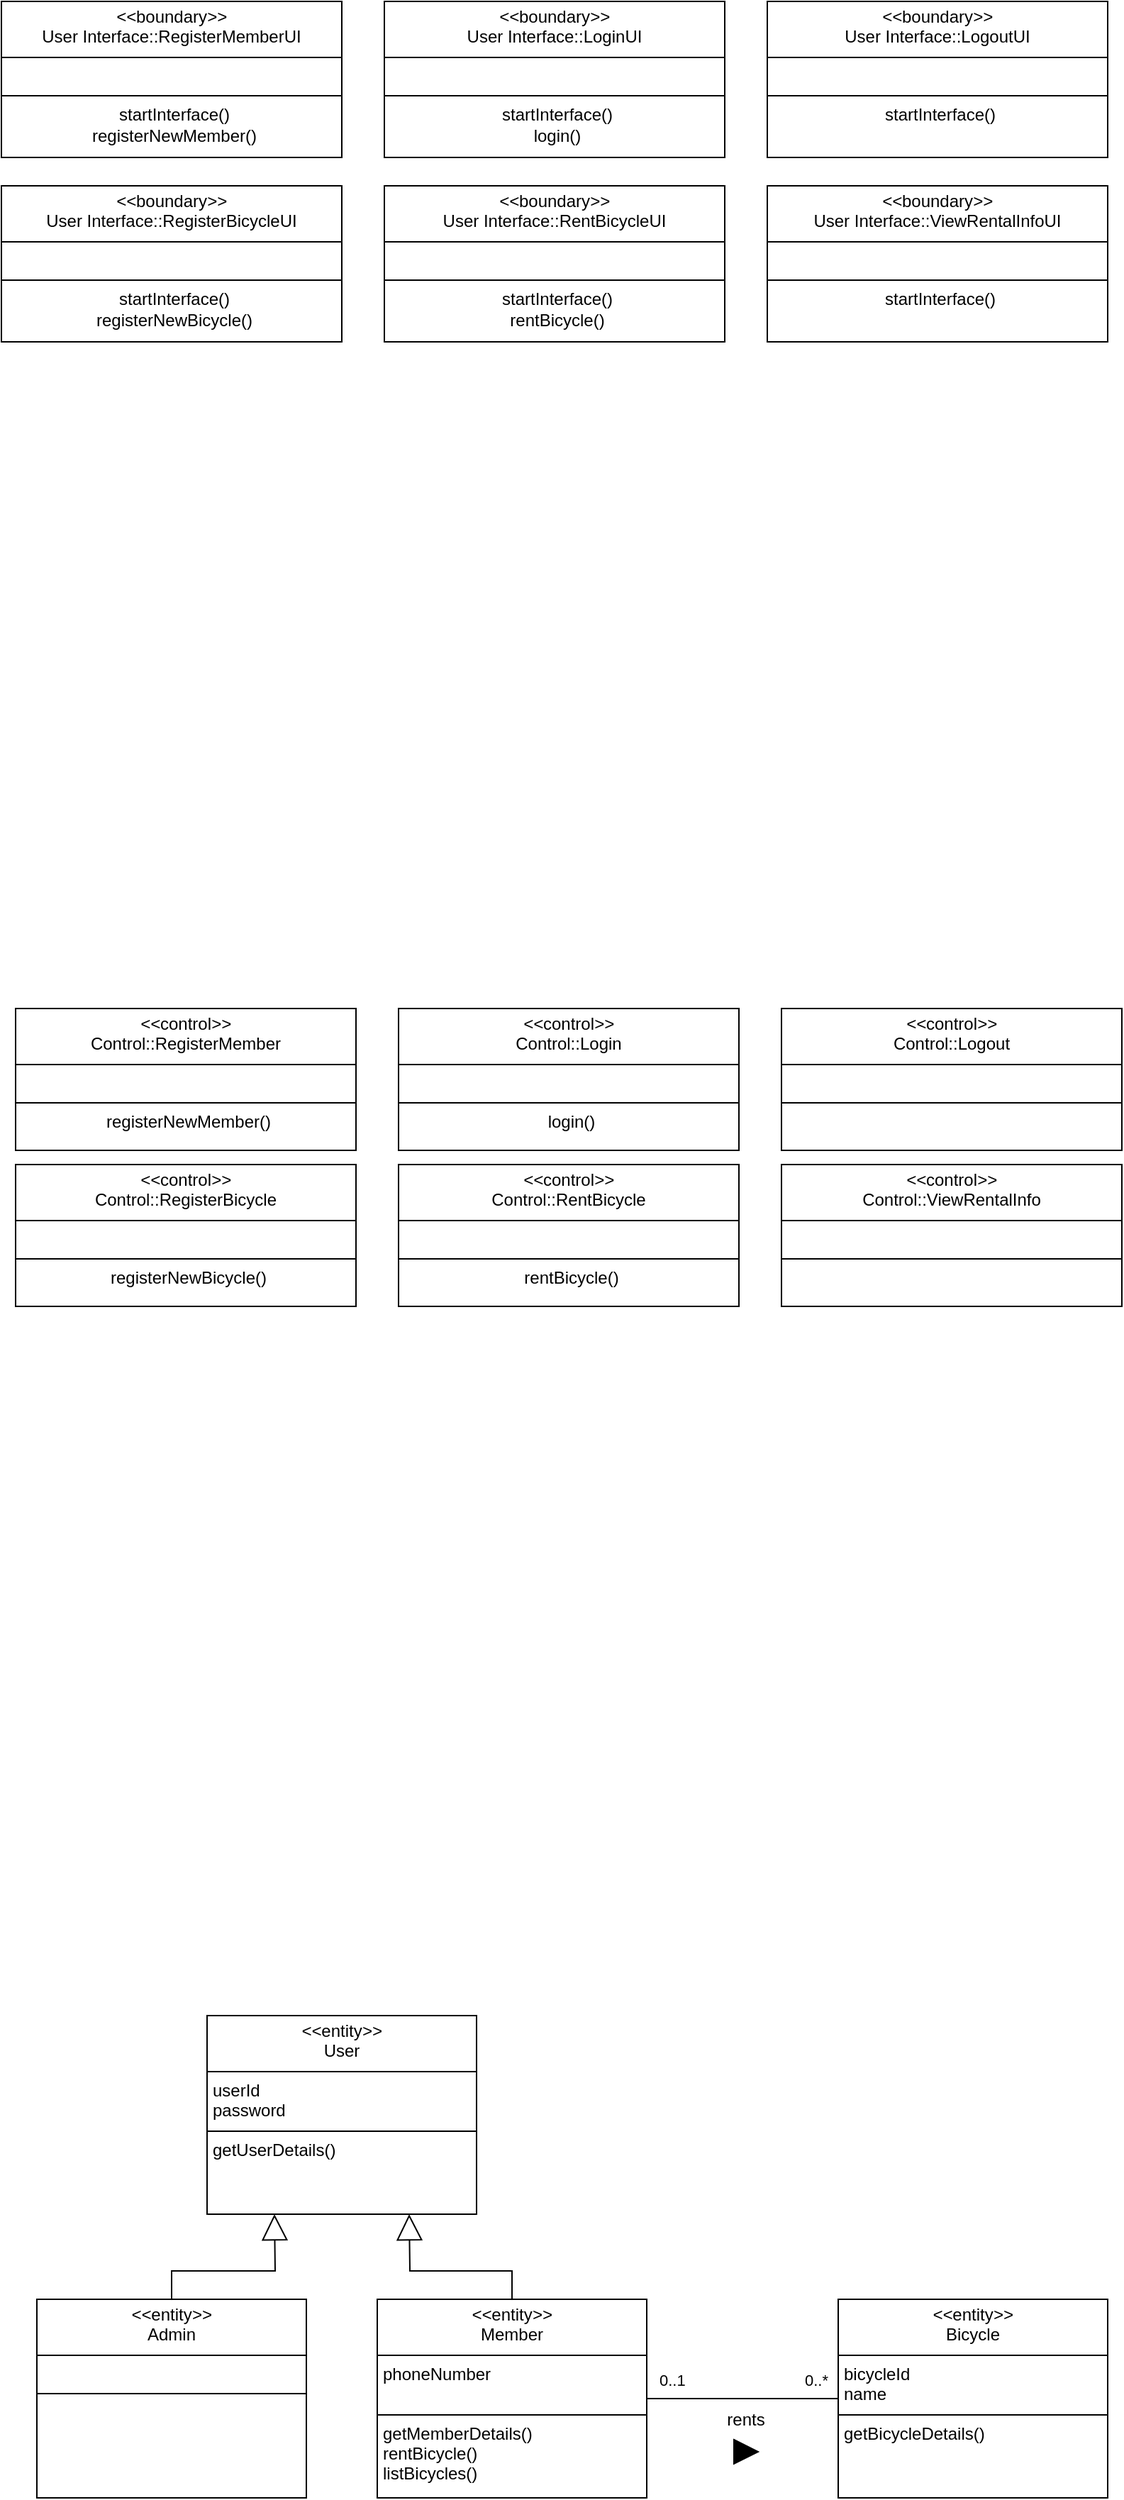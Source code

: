 <mxfile version="26.2.15">
  <diagram name="페이지-1" id="q27Sp5dViEYX4Ptli3lY">
    <mxGraphModel dx="1018" dy="777" grid="1" gridSize="10" guides="1" tooltips="1" connect="1" arrows="1" fold="1" page="1" pageScale="1" pageWidth="1000" pageHeight="700" math="0" shadow="0">
      <root>
        <mxCell id="0" />
        <mxCell id="1" parent="0" />
        <mxCell id="6Ib-uSJZimp7045slIcF-28" value="&lt;p style=&quot;margin:0px;margin-top:4px;text-align:center;&quot;&gt;&lt;i&gt;&amp;lt;&amp;lt;&lt;/i&gt;boundary&lt;i&gt;&amp;gt;&amp;gt;&lt;/i&gt;&lt;br&gt;User Interface::&lt;span style=&quot;background-color: transparent; color: light-dark(rgb(0, 0, 0), rgb(255, 255, 255));&quot;&gt;RegisterMemberUI&lt;/span&gt;&lt;/p&gt;&lt;hr size=&quot;1&quot; style=&quot;border-style:solid;&quot;&gt;&lt;br class=&quot;Apple-interchange-newline&quot;&gt;&lt;hr style=&quot;border-style: solid;&quot; size=&quot;1&quot;&gt;&lt;p style=&quot;text-align: center; margin: 0px 0px 0px 4px;&quot;&gt;startInterface()&lt;span style=&quot;&quot;&gt;&lt;br&gt;registerNewMember()&lt;/span&gt;&lt;/p&gt;" style="verticalAlign=top;align=left;overflow=fill;html=1;whiteSpace=wrap;" parent="1" vertex="1">
          <mxGeometry x="10" y="10" width="240" height="110" as="geometry" />
        </mxCell>
        <mxCell id="6Ib-uSJZimp7045slIcF-29" value="&lt;p style=&quot;margin:0px;margin-top:4px;text-align:center;&quot;&gt;&lt;i&gt;&amp;lt;&amp;lt;&lt;/i&gt;boundary&lt;i&gt;&amp;gt;&amp;gt;&lt;/i&gt;&lt;br&gt;User Interface::&lt;span style=&quot;background-color: transparent; color: light-dark(rgb(0, 0, 0), rgb(255, 255, 255));&quot;&gt;Login&lt;/span&gt;&lt;span style=&quot;background-color: transparent; color: light-dark(rgb(0, 0, 0), rgb(255, 255, 255));&quot;&gt;UI&lt;/span&gt;&lt;/p&gt;&lt;hr size=&quot;1&quot; style=&quot;border-style:solid;&quot;&gt;&lt;br class=&quot;Apple-interchange-newline&quot;&gt;&lt;hr style=&quot;border-style: solid;&quot; size=&quot;1&quot;&gt;&lt;p style=&quot;text-align: center; margin: 0px 0px 0px 4px;&quot;&gt;startInterface()&lt;br&gt;login&lt;span style=&quot;color: light-dark(rgb(0, 0, 0), rgb(255, 255, 255)); background-color: transparent;&quot;&gt;()&lt;/span&gt;&lt;/p&gt;" style="verticalAlign=top;align=left;overflow=fill;html=1;whiteSpace=wrap;" parent="1" vertex="1">
          <mxGeometry x="280" y="10" width="240" height="110" as="geometry" />
        </mxCell>
        <mxCell id="6Ib-uSJZimp7045slIcF-30" value="&lt;p style=&quot;margin:0px;margin-top:4px;text-align:center;&quot;&gt;&lt;i&gt;&amp;lt;&amp;lt;&lt;/i&gt;boundary&lt;i&gt;&amp;gt;&amp;gt;&lt;/i&gt;&lt;br&gt;User Interface::Logout&lt;span style=&quot;background-color: transparent; color: light-dark(rgb(0, 0, 0), rgb(255, 255, 255));&quot;&gt;UI&lt;/span&gt;&lt;/p&gt;&lt;hr size=&quot;1&quot; style=&quot;border-style:solid;&quot;&gt;&lt;br class=&quot;Apple-interchange-newline&quot;&gt;&lt;hr style=&quot;border-style: solid;&quot; size=&quot;1&quot;&gt;&lt;p style=&quot;text-align: center; margin: 0px 0px 0px 4px;&quot;&gt;startInterface()&lt;/p&gt;&lt;p style=&quot;text-align: center; margin: 0px 0px 0px 4px;&quot;&gt;&lt;br&gt;&lt;/p&gt;" style="verticalAlign=top;align=left;overflow=fill;html=1;whiteSpace=wrap;" parent="1" vertex="1">
          <mxGeometry x="550" y="10" width="240" height="110" as="geometry" />
        </mxCell>
        <mxCell id="6Ib-uSJZimp7045slIcF-31" value="&lt;p style=&quot;margin:0px;margin-top:4px;text-align:center;&quot;&gt;&lt;i&gt;&amp;lt;&amp;lt;&lt;/i&gt;control&lt;i&gt;&amp;gt;&amp;gt;&lt;/i&gt;&lt;br&gt;Control::&lt;span style=&quot;background-color: transparent; color: light-dark(rgb(0, 0, 0), rgb(255, 255, 255));&quot;&gt;RegisterMember&lt;/span&gt;&lt;/p&gt;&lt;hr size=&quot;1&quot; style=&quot;border-style:solid;&quot;&gt;&lt;p style=&quot;margin: 0px 0px 0px 4px;&quot;&gt;&lt;br&gt;&lt;/p&gt;&lt;hr style=&quot;border-style: solid;&quot; size=&quot;1&quot;&gt;&lt;p style=&quot;text-align: center; margin: 0px 0px 0px 4px;&quot;&gt;&lt;span style=&quot;background-color: transparent; color: light-dark(rgb(0, 0, 0), rgb(255, 255, 255));&quot;&gt;registerNewMember()&lt;/span&gt;&lt;/p&gt;" style="verticalAlign=top;align=left;overflow=fill;html=1;whiteSpace=wrap;" parent="1" vertex="1">
          <mxGeometry x="20" y="720" width="240" height="100" as="geometry" />
        </mxCell>
        <mxCell id="6Ib-uSJZimp7045slIcF-32" value="&lt;p style=&quot;margin:0px;margin-top:4px;text-align:center;&quot;&gt;&lt;i&gt;&amp;lt;&amp;lt;&lt;/i&gt;control&lt;i&gt;&amp;gt;&amp;gt;&lt;/i&gt;&lt;br&gt;Control::&lt;span style=&quot;background-color: transparent; color: light-dark(rgb(0, 0, 0), rgb(255, 255, 255));&quot;&gt;Login&lt;/span&gt;&lt;/p&gt;&lt;hr size=&quot;1&quot; style=&quot;border-style:solid;&quot;&gt;&lt;p style=&quot;margin: 0px 0px 0px 4px;&quot;&gt;&lt;br&gt;&lt;/p&gt;&lt;hr style=&quot;border-style: solid;&quot; size=&quot;1&quot;&gt;&lt;p style=&quot;text-align: center; margin: 0px 0px 0px 4px;&quot;&gt;login()&lt;/p&gt;" style="verticalAlign=top;align=left;overflow=fill;html=1;whiteSpace=wrap;" parent="1" vertex="1">
          <mxGeometry x="290" y="720" width="240" height="100" as="geometry" />
        </mxCell>
        <mxCell id="6Ib-uSJZimp7045slIcF-33" value="&lt;p style=&quot;margin:0px;margin-top:4px;text-align:center;&quot;&gt;&lt;i&gt;&amp;lt;&amp;lt;&lt;/i&gt;control&lt;i&gt;&amp;gt;&amp;gt;&lt;/i&gt;&lt;br&gt;Control::&lt;span style=&quot;background-color: transparent; color: light-dark(rgb(0, 0, 0), rgb(255, 255, 255));&quot;&gt;Logout&lt;/span&gt;&lt;/p&gt;&lt;hr size=&quot;1&quot; style=&quot;border-style:solid;&quot;&gt;&lt;p style=&quot;margin: 0px 0px 0px 4px;&quot;&gt;&lt;br&gt;&lt;/p&gt;&lt;hr style=&quot;border-style: solid;&quot; size=&quot;1&quot;&gt;&lt;p style=&quot;text-align: center; margin: 0px 0px 0px 4px;&quot;&gt;&lt;br&gt;&lt;/p&gt;" style="verticalAlign=top;align=left;overflow=fill;html=1;whiteSpace=wrap;" parent="1" vertex="1">
          <mxGeometry x="560" y="720" width="240" height="100" as="geometry" />
        </mxCell>
        <mxCell id="6Ib-uSJZimp7045slIcF-34" value="&lt;p style=&quot;margin:0px;margin-top:4px;text-align:center;&quot;&gt;&lt;i&gt;&amp;lt;&amp;lt;&lt;/i&gt;boundary&lt;i&gt;&amp;gt;&amp;gt;&lt;/i&gt;&lt;br&gt;User Interface::&lt;span style=&quot;background-color: transparent; text-align: left;&quot;&gt;RegisterBicycleUI&lt;/span&gt;&lt;/p&gt;&lt;hr size=&quot;1&quot; style=&quot;border-style:solid;&quot;&gt;&lt;p style=&quot;text-align: center; margin: 0px 0px 0px 4px;&quot;&gt;&lt;br class=&quot;Apple-interchange-newline&quot;&gt;&lt;/p&gt;&lt;hr style=&quot;border-style: solid;&quot; size=&quot;1&quot;&gt;&lt;p style=&quot;text-align: center; margin: 0px 0px 0px 4px;&quot;&gt;startInterface()&lt;/p&gt;&lt;p style=&quot;text-align: center; margin: 0px 0px 0px 4px;&quot;&gt;registerNewBicycle()&lt;/p&gt;" style="verticalAlign=top;align=left;overflow=fill;html=1;whiteSpace=wrap;" parent="1" vertex="1">
          <mxGeometry x="10" y="140" width="240" height="110" as="geometry" />
        </mxCell>
        <mxCell id="6Ib-uSJZimp7045slIcF-35" value="&lt;p style=&quot;margin:0px;margin-top:4px;text-align:center;&quot;&gt;&lt;i&gt;&amp;lt;&amp;lt;&lt;/i&gt;control&lt;i&gt;&amp;gt;&amp;gt;&lt;/i&gt;&lt;br&gt;Control::&lt;span style=&quot;background-color: transparent; text-align: left;&quot;&gt;RegisterBicycle&lt;/span&gt;&lt;/p&gt;&lt;hr size=&quot;1&quot; style=&quot;border-style:solid;&quot;&gt;&lt;br class=&quot;Apple-interchange-newline&quot;&gt;&lt;hr style=&quot;border-style: solid;&quot; size=&quot;1&quot;&gt;&lt;p style=&quot;text-align: center; margin: 0px 0px 0px 4px;&quot;&gt;registerNewBicycle()&lt;/p&gt;" style="verticalAlign=top;align=left;overflow=fill;html=1;whiteSpace=wrap;" parent="1" vertex="1">
          <mxGeometry x="20" y="830" width="240" height="100" as="geometry" />
        </mxCell>
        <mxCell id="6Ib-uSJZimp7045slIcF-36" value="&lt;p style=&quot;margin:0px;margin-top:4px;text-align:center;&quot;&gt;&lt;i&gt;&amp;lt;&amp;lt;&lt;/i&gt;boundary&lt;i&gt;&amp;gt;&amp;gt;&lt;/i&gt;&lt;br&gt;User Interface:&lt;span style=&quot;background-color: transparent; color: light-dark(rgb(0, 0, 0), rgb(255, 255, 255));&quot;&gt;:RentBicycleUI&lt;/span&gt;&lt;/p&gt;&lt;hr size=&quot;1&quot; style=&quot;border-style:solid;&quot;&gt;&lt;br class=&quot;Apple-interchange-newline&quot;&gt;&lt;hr style=&quot;border-style: solid;&quot; size=&quot;1&quot;&gt;&lt;p style=&quot;text-align: center; margin: 0px 0px 0px 4px;&quot;&gt;startInterface()&lt;/p&gt;&lt;p style=&quot;text-align: center; margin: 0px 0px 0px 4px;&quot;&gt;rentBicycle()&lt;/p&gt;" style="verticalAlign=top;align=left;overflow=fill;html=1;whiteSpace=wrap;" parent="1" vertex="1">
          <mxGeometry x="280" y="140" width="240" height="110" as="geometry" />
        </mxCell>
        <mxCell id="6Ib-uSJZimp7045slIcF-37" value="&lt;p style=&quot;margin:0px;margin-top:4px;text-align:center;&quot;&gt;&lt;i&gt;&amp;lt;&amp;lt;&lt;/i&gt;control&lt;i&gt;&amp;gt;&amp;gt;&lt;/i&gt;&lt;br&gt;Control::&lt;span style=&quot;background-color: transparent; color: light-dark(rgb(0, 0, 0), rgb(255, 255, 255));&quot;&gt;RentBicycle&lt;/span&gt;&lt;/p&gt;&lt;hr size=&quot;1&quot; style=&quot;border-style:solid;&quot;&gt;&lt;p style=&quot;text-align: center; margin: 0px 0px 0px 4px;&quot;&gt;&lt;br class=&quot;Apple-interchange-newline&quot;&gt;&lt;/p&gt;&lt;hr style=&quot;border-style: solid;&quot; size=&quot;1&quot;&gt;&lt;p style=&quot;text-align: center; margin: 0px 0px 0px 4px;&quot;&gt;rentBicycle()&lt;/p&gt;" style="verticalAlign=top;align=left;overflow=fill;html=1;whiteSpace=wrap;" parent="1" vertex="1">
          <mxGeometry x="290" y="830" width="240" height="100" as="geometry" />
        </mxCell>
        <mxCell id="6Ib-uSJZimp7045slIcF-38" value="&lt;p style=&quot;margin:0px;margin-top:4px;text-align:center;&quot;&gt;&lt;i&gt;&amp;lt;&amp;lt;&lt;/i&gt;boundary&lt;i&gt;&amp;gt;&amp;gt;&lt;/i&gt;&lt;br&gt;User Interface:&lt;span style=&quot;background-color: transparent; color: light-dark(rgb(0, 0, 0), rgb(255, 255, 255));&quot;&gt;:ViewRentalInfoUI&lt;/span&gt;&lt;/p&gt;&lt;hr size=&quot;1&quot; style=&quot;border-style:solid;&quot;&gt;&lt;p style=&quot;text-align: center; margin: 0px 0px 0px 4px;&quot;&gt;&lt;br class=&quot;Apple-interchange-newline&quot;&gt;&lt;/p&gt;&lt;hr style=&quot;border-style: solid;&quot; size=&quot;1&quot;&gt;&lt;p style=&quot;text-align: center; margin: 0px 0px 0px 4px;&quot;&gt;startInterface()&lt;/p&gt;&lt;p style=&quot;text-align: center; margin: 0px 0px 0px 4px;&quot;&gt;&lt;br&gt;&lt;/p&gt;" style="verticalAlign=top;align=left;overflow=fill;html=1;whiteSpace=wrap;" parent="1" vertex="1">
          <mxGeometry x="550" y="140" width="240" height="110" as="geometry" />
        </mxCell>
        <mxCell id="6Ib-uSJZimp7045slIcF-39" value="&lt;p style=&quot;margin:0px;margin-top:4px;text-align:center;&quot;&gt;&lt;i&gt;&amp;lt;&amp;lt;&lt;/i&gt;control&lt;i&gt;&amp;gt;&amp;gt;&lt;/i&gt;&lt;br&gt;Control::&lt;span style=&quot;background-color: transparent; color: light-dark(rgb(0, 0, 0), rgb(255, 255, 255));&quot;&gt;ViewRentalInfo&lt;/span&gt;&lt;/p&gt;&lt;hr size=&quot;1&quot; style=&quot;border-style:solid;&quot;&gt;&lt;p style=&quot;text-align: center; margin: 0px 0px 0px 4px;&quot;&gt;&lt;br class=&quot;Apple-interchange-newline&quot;&gt;&lt;/p&gt;&lt;hr style=&quot;border-style: solid;&quot; size=&quot;1&quot;&gt;&lt;p style=&quot;text-align: center; margin: 0px 0px 0px 4px;&quot;&gt;&lt;br&gt;&lt;/p&gt;" style="verticalAlign=top;align=left;overflow=fill;html=1;whiteSpace=wrap;" parent="1" vertex="1">
          <mxGeometry x="560" y="830" width="240" height="100" as="geometry" />
        </mxCell>
        <mxCell id="vQ9Is5EYkvde7ZBQPVPC-1" value="&lt;p style=&quot;margin:0px;margin-top:4px;text-align:center;&quot;&gt;&lt;i&gt;&amp;lt;&amp;lt;&lt;/i&gt;entity&lt;i&gt;&amp;gt;&amp;gt;&lt;/i&gt;&lt;br&gt;User&lt;/p&gt;&lt;hr size=&quot;1&quot; style=&quot;border-style:solid;&quot;&gt;&lt;p style=&quot;margin:0px;margin-left:4px;&quot;&gt;userId&lt;/p&gt;&lt;p style=&quot;margin:0px;margin-left:4px;&quot;&gt;password&lt;/p&gt;&lt;hr size=&quot;1&quot; style=&quot;border-style:solid;&quot;&gt;&lt;p style=&quot;margin:0px;margin-left:4px;&quot;&gt;&lt;span style=&quot;text-align: center;&quot;&gt;getUserDetails()&lt;/span&gt;&lt;/p&gt;" style="verticalAlign=top;align=left;overflow=fill;html=1;whiteSpace=wrap;" parent="1" vertex="1">
          <mxGeometry x="155" y="1430" width="190" height="140" as="geometry" />
        </mxCell>
        <mxCell id="r35HUMSPNrrCX2V7C3Vc-12" value="&lt;p style=&quot;margin:0px;margin-top:4px;text-align:center;&quot;&gt;&lt;i&gt;&amp;lt;&amp;lt;&lt;/i&gt;entity&lt;i&gt;&amp;gt;&amp;gt;&lt;/i&gt;&lt;br&gt;Admin&lt;/p&gt;&lt;hr size=&quot;1&quot; style=&quot;border-style:solid;&quot;&gt;&lt;p style=&quot;margin:0px;margin-left:4px;&quot;&gt;&lt;br&gt;&lt;/p&gt;&lt;hr size=&quot;1&quot; style=&quot;border-style:solid;&quot;&gt;&lt;p style=&quot;margin:0px;margin-left:4px;&quot;&gt;&lt;br&gt;&lt;/p&gt;" style="verticalAlign=top;align=left;overflow=fill;html=1;whiteSpace=wrap;" parent="1" vertex="1">
          <mxGeometry x="35" y="1630" width="190" height="140" as="geometry" />
        </mxCell>
        <mxCell id="r35HUMSPNrrCX2V7C3Vc-13" value="&lt;p style=&quot;margin:0px;margin-top:4px;text-align:center;&quot;&gt;&lt;i&gt;&amp;lt;&amp;lt;&lt;/i&gt;entity&lt;i&gt;&amp;gt;&amp;gt;&lt;/i&gt;&lt;br&gt;Member&lt;/p&gt;&lt;hr size=&quot;1&quot; style=&quot;border-style:solid;&quot;&gt;&lt;p style=&quot;margin:0px;margin-left:4px;&quot;&gt;phoneNumber&lt;/p&gt;&lt;p style=&quot;margin:0px;margin-left:4px;&quot;&gt;&lt;br&gt;&lt;/p&gt;&lt;hr size=&quot;1&quot; style=&quot;border-style:solid;&quot;&gt;&lt;p style=&quot;margin:0px;margin-left:4px;&quot;&gt;&lt;span style=&quot;text-align: center;&quot;&gt;getMemberDetails()&lt;/span&gt;&lt;/p&gt;&lt;p style=&quot;margin:0px;margin-left:4px;&quot;&gt;&lt;span style=&quot;text-align: center;&quot;&gt;rentBicycle()&lt;/span&gt;&lt;span style=&quot;text-align: center;&quot;&gt;&lt;/span&gt;&lt;/p&gt;&lt;p style=&quot;margin:0px;margin-left:4px;&quot;&gt;&lt;span style=&quot;text-align: center;&quot;&gt;listBicycles()&lt;/span&gt;&lt;span style=&quot;text-align: center;&quot;&gt;&lt;/span&gt;&lt;/p&gt;" style="verticalAlign=top;align=left;overflow=fill;html=1;whiteSpace=wrap;" parent="1" vertex="1">
          <mxGeometry x="275" y="1630" width="190" height="140" as="geometry" />
        </mxCell>
        <mxCell id="r35HUMSPNrrCX2V7C3Vc-15" value="" style="endArrow=block;endSize=16;endFill=0;html=1;rounded=0;entryX=0.25;entryY=1;entryDx=0;entryDy=0;exitX=0.5;exitY=0;exitDx=0;exitDy=0;" parent="1" source="r35HUMSPNrrCX2V7C3Vc-12" target="vQ9Is5EYkvde7ZBQPVPC-1" edge="1">
          <mxGeometry width="160" relative="1" as="geometry">
            <mxPoint x="135" y="1610" as="sourcePoint" />
            <mxPoint x="295" y="1610" as="targetPoint" />
            <Array as="points">
              <mxPoint x="130" y="1610" />
              <mxPoint x="203" y="1610" />
            </Array>
          </mxGeometry>
        </mxCell>
        <mxCell id="r35HUMSPNrrCX2V7C3Vc-16" value="" style="endArrow=block;endSize=16;endFill=0;html=1;rounded=0;entryX=0.75;entryY=1;entryDx=0;entryDy=0;exitX=0.5;exitY=0;exitDx=0;exitDy=0;" parent="1" source="r35HUMSPNrrCX2V7C3Vc-13" target="vQ9Is5EYkvde7ZBQPVPC-1" edge="1">
          <mxGeometry width="160" relative="1" as="geometry">
            <mxPoint x="202" y="1640" as="sourcePoint" />
            <mxPoint x="275" y="1580" as="targetPoint" />
            <Array as="points">
              <mxPoint x="370" y="1610" />
              <mxPoint x="298" y="1610" />
            </Array>
          </mxGeometry>
        </mxCell>
        <mxCell id="r35HUMSPNrrCX2V7C3Vc-26" value="&lt;p style=&quot;margin:0px;margin-top:4px;text-align:center;&quot;&gt;&lt;i&gt;&amp;lt;&amp;lt;&lt;/i&gt;entity&lt;i&gt;&amp;gt;&amp;gt;&lt;/i&gt;&lt;br&gt;Bicycle&lt;/p&gt;&lt;hr size=&quot;1&quot; style=&quot;border-style:solid;&quot;&gt;&lt;p style=&quot;margin:0px;margin-left:4px;&quot;&gt;&lt;span style=&quot;background-color: transparent; color: light-dark(rgb(0, 0, 0), rgb(255, 255, 255));&quot;&gt;bicycleId&lt;/span&gt;&lt;/p&gt;&lt;p style=&quot;margin:0px;margin-left:4px;&quot;&gt;&lt;span style=&quot;background-color: transparent; color: light-dark(rgb(0, 0, 0), rgb(255, 255, 255));&quot;&gt;name&lt;/span&gt;&lt;/p&gt;&lt;hr size=&quot;1&quot; style=&quot;border-style:solid;&quot;&gt;&lt;p style=&quot;margin:0px;margin-left:4px;&quot;&gt;&lt;span style=&quot;text-align: center;&quot;&gt;getBicycleDetails()&lt;/span&gt;&lt;/p&gt;" style="verticalAlign=top;align=left;overflow=fill;html=1;whiteSpace=wrap;" parent="1" vertex="1">
          <mxGeometry x="600" y="1630" width="190" height="140" as="geometry" />
        </mxCell>
        <mxCell id="QAwp7QOPi0S9Gq6Yqgtp-2" value="" style="endArrow=none;html=1;edgeStyle=orthogonalEdgeStyle;rounded=0;exitX=1;exitY=0.5;exitDx=0;exitDy=0;entryX=0;entryY=0.5;entryDx=0;entryDy=0;" parent="1" source="r35HUMSPNrrCX2V7C3Vc-13" target="r35HUMSPNrrCX2V7C3Vc-26" edge="1">
          <mxGeometry relative="1" as="geometry">
            <mxPoint x="615" y="1400" as="sourcePoint" />
            <mxPoint x="775" y="1400" as="targetPoint" />
          </mxGeometry>
        </mxCell>
        <mxCell id="QAwp7QOPi0S9Gq6Yqgtp-3" value="0..1" style="edgeLabel;resizable=0;html=1;align=left;verticalAlign=bottom;" parent="QAwp7QOPi0S9Gq6Yqgtp-2" connectable="0" vertex="1">
          <mxGeometry x="-1" relative="1" as="geometry">
            <mxPoint x="7" y="-5" as="offset" />
          </mxGeometry>
        </mxCell>
        <mxCell id="QAwp7QOPi0S9Gq6Yqgtp-4" value="0..*" style="edgeLabel;resizable=0;html=1;align=right;verticalAlign=bottom;" parent="QAwp7QOPi0S9Gq6Yqgtp-2" connectable="0" vertex="1">
          <mxGeometry x="1" relative="1" as="geometry">
            <mxPoint x="-7" y="-5" as="offset" />
          </mxGeometry>
        </mxCell>
        <mxCell id="QAwp7QOPi0S9Gq6Yqgtp-5" value="&lt;p class=&quot;p1&quot;&gt;rents&lt;/p&gt;" style="text;html=1;align=center;verticalAlign=middle;whiteSpace=wrap;rounded=0;" parent="1" vertex="1">
          <mxGeometry x="505" y="1700" width="60" height="30" as="geometry" />
        </mxCell>
        <mxCell id="y9Y4YbfvX9zav6XG9CMt-4" value="" style="triangle;whiteSpace=wrap;html=1;fillColor=#000000;" parent="1" vertex="1">
          <mxGeometry x="526.5" y="1729" width="17" height="17" as="geometry" />
        </mxCell>
      </root>
    </mxGraphModel>
  </diagram>
</mxfile>
